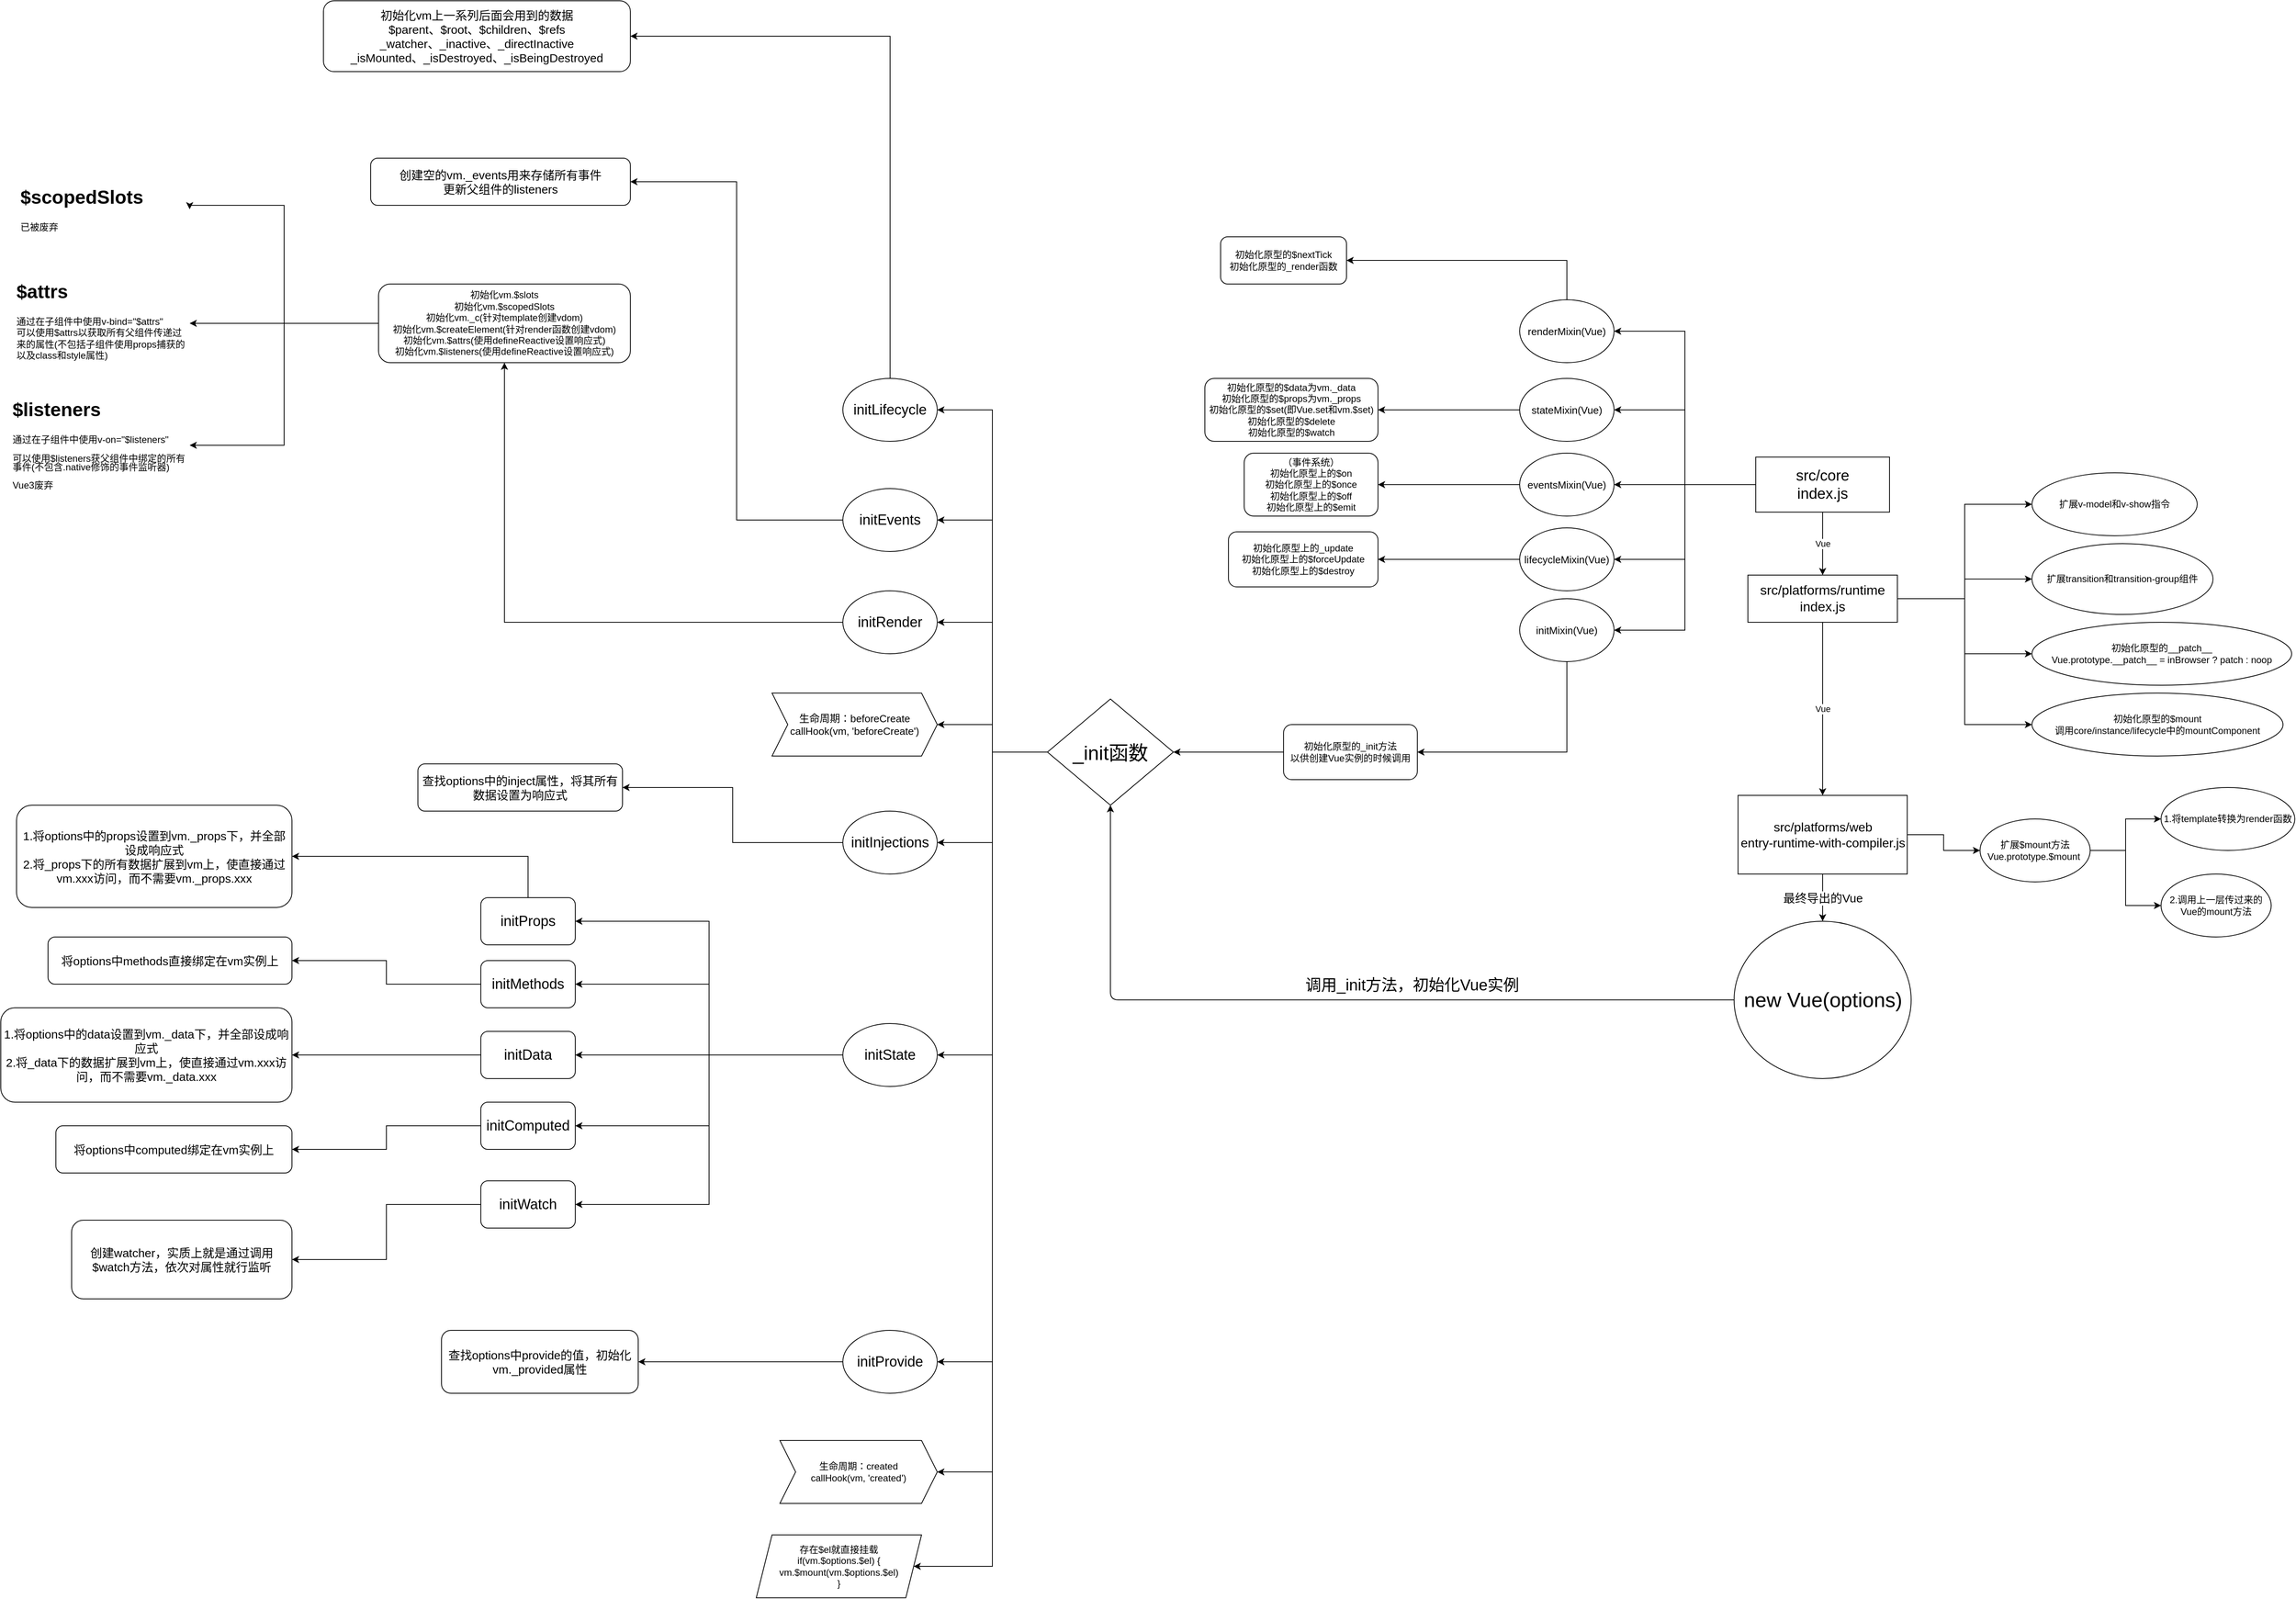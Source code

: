 <mxfile version="14.9.4" type="device"><diagram id="5On-aa5ZjiNjtUf3kuR3" name="Page-1"><mxGraphModel dx="5310" dy="2425" grid="1" gridSize="10" guides="1" tooltips="1" connect="1" arrows="1" fold="1" page="0" pageScale="1" pageWidth="827" pageHeight="1169" math="0" shadow="0"><root><mxCell id="0"/><mxCell id="1" parent="0"/><mxCell id="AmMKCMMYoLfGDfQnoMWv-1" value="&lt;font style=&quot;font-size: 26px&quot;&gt;new Vue(options)&lt;/font&gt;" style="ellipse;whiteSpace=wrap;html=1;" vertex="1" parent="1"><mxGeometry x="152.5" y="670" width="225" height="200" as="geometry"/></mxCell><mxCell id="AmMKCMMYoLfGDfQnoMWv-10" style="edgeStyle=orthogonalEdgeStyle;rounded=0;orthogonalLoop=1;jettySize=auto;html=1;exitX=1;exitY=0.5;exitDx=0;exitDy=0;entryX=0;entryY=0.5;entryDx=0;entryDy=0;" edge="1" parent="1" source="AmMKCMMYoLfGDfQnoMWv-3" target="AmMKCMMYoLfGDfQnoMWv-15"><mxGeometry relative="1" as="geometry"><mxPoint x="475" y="580" as="targetPoint"/></mxGeometry></mxCell><mxCell id="AmMKCMMYoLfGDfQnoMWv-3" value="src/platforms/web&lt;br style=&quot;font-size: 16px;&quot;&gt;entry-runtime-with-compiler.js" style="rounded=0;whiteSpace=wrap;html=1;fontSize=16;" vertex="1" parent="1"><mxGeometry x="157.5" y="510" width="215" height="100" as="geometry"/></mxCell><mxCell id="AmMKCMMYoLfGDfQnoMWv-29" style="edgeStyle=orthogonalEdgeStyle;rounded=0;orthogonalLoop=1;jettySize=auto;html=1;exitX=1;exitY=0.5;exitDx=0;exitDy=0;entryX=0;entryY=0.5;entryDx=0;entryDy=0;" edge="1" parent="1" source="AmMKCMMYoLfGDfQnoMWv-4" target="AmMKCMMYoLfGDfQnoMWv-20"><mxGeometry relative="1" as="geometry"/></mxCell><mxCell id="AmMKCMMYoLfGDfQnoMWv-30" style="edgeStyle=orthogonalEdgeStyle;rounded=0;orthogonalLoop=1;jettySize=auto;html=1;exitX=1;exitY=0.5;exitDx=0;exitDy=0;entryX=0;entryY=0.5;entryDx=0;entryDy=0;" edge="1" parent="1" source="AmMKCMMYoLfGDfQnoMWv-4" target="AmMKCMMYoLfGDfQnoMWv-21"><mxGeometry relative="1" as="geometry"/></mxCell><mxCell id="AmMKCMMYoLfGDfQnoMWv-34" style="edgeStyle=orthogonalEdgeStyle;rounded=0;orthogonalLoop=1;jettySize=auto;html=1;exitX=1;exitY=0.5;exitDx=0;exitDy=0;entryX=0;entryY=0.5;entryDx=0;entryDy=0;" edge="1" parent="1" source="AmMKCMMYoLfGDfQnoMWv-4" target="AmMKCMMYoLfGDfQnoMWv-33"><mxGeometry relative="1" as="geometry"/></mxCell><mxCell id="AmMKCMMYoLfGDfQnoMWv-35" style="edgeStyle=orthogonalEdgeStyle;rounded=0;orthogonalLoop=1;jettySize=auto;html=1;exitX=1;exitY=0.5;exitDx=0;exitDy=0;entryX=0;entryY=0.5;entryDx=0;entryDy=0;" edge="1" parent="1" source="AmMKCMMYoLfGDfQnoMWv-4" target="AmMKCMMYoLfGDfQnoMWv-31"><mxGeometry relative="1" as="geometry"/></mxCell><mxCell id="AmMKCMMYoLfGDfQnoMWv-4" value="src/platforms/runtime&lt;br style=&quot;font-size: 17px;&quot;&gt;index.js" style="rounded=0;whiteSpace=wrap;html=1;fontSize=17;" vertex="1" parent="1"><mxGeometry x="170" y="230" width="190" height="60" as="geometry"/></mxCell><mxCell id="AmMKCMMYoLfGDfQnoMWv-41" style="edgeStyle=orthogonalEdgeStyle;rounded=0;orthogonalLoop=1;jettySize=auto;html=1;exitX=0;exitY=0.5;exitDx=0;exitDy=0;entryX=1;entryY=0.5;entryDx=0;entryDy=0;" edge="1" parent="1" source="AmMKCMMYoLfGDfQnoMWv-5" target="AmMKCMMYoLfGDfQnoMWv-36"><mxGeometry relative="1" as="geometry"/></mxCell><mxCell id="AmMKCMMYoLfGDfQnoMWv-42" style="edgeStyle=orthogonalEdgeStyle;rounded=0;orthogonalLoop=1;jettySize=auto;html=1;exitX=0;exitY=0.5;exitDx=0;exitDy=0;entryX=1;entryY=0.5;entryDx=0;entryDy=0;" edge="1" parent="1" source="AmMKCMMYoLfGDfQnoMWv-5" target="AmMKCMMYoLfGDfQnoMWv-37"><mxGeometry relative="1" as="geometry"/></mxCell><mxCell id="AmMKCMMYoLfGDfQnoMWv-43" style="edgeStyle=orthogonalEdgeStyle;rounded=0;orthogonalLoop=1;jettySize=auto;html=1;exitX=0;exitY=0.5;exitDx=0;exitDy=0;entryX=1;entryY=0.5;entryDx=0;entryDy=0;" edge="1" parent="1" source="AmMKCMMYoLfGDfQnoMWv-5" target="AmMKCMMYoLfGDfQnoMWv-38"><mxGeometry relative="1" as="geometry"/></mxCell><mxCell id="AmMKCMMYoLfGDfQnoMWv-44" style="edgeStyle=orthogonalEdgeStyle;rounded=0;orthogonalLoop=1;jettySize=auto;html=1;exitX=0;exitY=0.5;exitDx=0;exitDy=0;entryX=1;entryY=0.5;entryDx=0;entryDy=0;" edge="1" parent="1" source="AmMKCMMYoLfGDfQnoMWv-5" target="AmMKCMMYoLfGDfQnoMWv-39"><mxGeometry relative="1" as="geometry"/></mxCell><mxCell id="AmMKCMMYoLfGDfQnoMWv-45" style="edgeStyle=orthogonalEdgeStyle;rounded=0;orthogonalLoop=1;jettySize=auto;html=1;exitX=0;exitY=0.5;exitDx=0;exitDy=0;entryX=1;entryY=0.5;entryDx=0;entryDy=0;" edge="1" parent="1" source="AmMKCMMYoLfGDfQnoMWv-5" target="AmMKCMMYoLfGDfQnoMWv-40"><mxGeometry relative="1" as="geometry"/></mxCell><mxCell id="AmMKCMMYoLfGDfQnoMWv-5" value="src/core&lt;br style=&quot;font-size: 19px;&quot;&gt;index.js" style="rounded=0;whiteSpace=wrap;html=1;fontSize=19;" vertex="1" parent="1"><mxGeometry x="180" y="80" width="170" height="70" as="geometry"/></mxCell><mxCell id="AmMKCMMYoLfGDfQnoMWv-17" style="edgeStyle=orthogonalEdgeStyle;rounded=0;orthogonalLoop=1;jettySize=auto;html=1;exitX=1;exitY=0.5;exitDx=0;exitDy=0;" edge="1" parent="1" source="AmMKCMMYoLfGDfQnoMWv-15" target="AmMKCMMYoLfGDfQnoMWv-16"><mxGeometry relative="1" as="geometry"/></mxCell><mxCell id="AmMKCMMYoLfGDfQnoMWv-19" style="edgeStyle=orthogonalEdgeStyle;rounded=0;orthogonalLoop=1;jettySize=auto;html=1;exitX=1;exitY=0.5;exitDx=0;exitDy=0;entryX=0;entryY=0.5;entryDx=0;entryDy=0;" edge="1" parent="1" source="AmMKCMMYoLfGDfQnoMWv-15" target="AmMKCMMYoLfGDfQnoMWv-18"><mxGeometry relative="1" as="geometry"/></mxCell><mxCell id="AmMKCMMYoLfGDfQnoMWv-15" value="&lt;span&gt;扩展$mount方法&lt;br&gt;Vue.prototype.$mount&amp;nbsp;&lt;br&gt;&lt;/span&gt;" style="ellipse;whiteSpace=wrap;html=1;" vertex="1" parent="1"><mxGeometry x="465" y="540" width="140" height="80" as="geometry"/></mxCell><mxCell id="AmMKCMMYoLfGDfQnoMWv-16" value="1.将template转换为render函数" style="ellipse;whiteSpace=wrap;html=1;" vertex="1" parent="1"><mxGeometry x="695" y="500" width="170" height="80" as="geometry"/></mxCell><mxCell id="AmMKCMMYoLfGDfQnoMWv-18" value="2.调用上一层传过来的Vue的mount方法" style="ellipse;whiteSpace=wrap;html=1;" vertex="1" parent="1"><mxGeometry x="695" y="610" width="140" height="80" as="geometry"/></mxCell><mxCell id="AmMKCMMYoLfGDfQnoMWv-20" value="初始化原型的__patch__&lt;br&gt;Vue.prototype.__patch__ = inBrowser ? patch : noop" style="ellipse;whiteSpace=wrap;html=1;" vertex="1" parent="1"><mxGeometry x="531" y="290" width="330" height="80" as="geometry"/></mxCell><mxCell id="AmMKCMMYoLfGDfQnoMWv-21" value="初始化原型的$mount&lt;br&gt;调用core/instance/lifecycle中的mountComponent" style="ellipse;whiteSpace=wrap;html=1;" vertex="1" parent="1"><mxGeometry x="531" y="380" width="319" height="80" as="geometry"/></mxCell><mxCell id="AmMKCMMYoLfGDfQnoMWv-22" value="" style="endArrow=classic;html=1;exitX=0.5;exitY=1;exitDx=0;exitDy=0;" edge="1" parent="1" source="AmMKCMMYoLfGDfQnoMWv-5" target="AmMKCMMYoLfGDfQnoMWv-4"><mxGeometry relative="1" as="geometry"><mxPoint x="380" y="170" as="sourcePoint"/><mxPoint x="530" y="480" as="targetPoint"/></mxGeometry></mxCell><mxCell id="AmMKCMMYoLfGDfQnoMWv-23" value="Vue" style="edgeLabel;resizable=0;html=1;align=center;verticalAlign=middle;" connectable="0" vertex="1" parent="AmMKCMMYoLfGDfQnoMWv-22"><mxGeometry relative="1" as="geometry"/></mxCell><mxCell id="AmMKCMMYoLfGDfQnoMWv-25" value="" style="endArrow=classic;html=1;exitX=0.5;exitY=1;exitDx=0;exitDy=0;entryX=0.5;entryY=0;entryDx=0;entryDy=0;" edge="1" parent="1" source="AmMKCMMYoLfGDfQnoMWv-4" target="AmMKCMMYoLfGDfQnoMWv-3"><mxGeometry relative="1" as="geometry"><mxPoint x="430" y="480" as="sourcePoint"/><mxPoint x="530" y="480" as="targetPoint"/></mxGeometry></mxCell><mxCell id="AmMKCMMYoLfGDfQnoMWv-26" value="Vue" style="edgeLabel;resizable=0;html=1;align=center;verticalAlign=middle;" connectable="0" vertex="1" parent="AmMKCMMYoLfGDfQnoMWv-25"><mxGeometry relative="1" as="geometry"/></mxCell><mxCell id="AmMKCMMYoLfGDfQnoMWv-27" value="" style="endArrow=classic;html=1;exitX=0.5;exitY=1;exitDx=0;exitDy=0;entryX=0.5;entryY=0;entryDx=0;entryDy=0;" edge="1" parent="1" source="AmMKCMMYoLfGDfQnoMWv-3" target="AmMKCMMYoLfGDfQnoMWv-1"><mxGeometry relative="1" as="geometry"><mxPoint x="430" y="480" as="sourcePoint"/><mxPoint x="530" y="480" as="targetPoint"/></mxGeometry></mxCell><mxCell id="AmMKCMMYoLfGDfQnoMWv-28" value="最终导出的Vue" style="edgeLabel;resizable=0;html=1;align=center;verticalAlign=middle;fontSize=15;" connectable="0" vertex="1" parent="AmMKCMMYoLfGDfQnoMWv-27"><mxGeometry relative="1" as="geometry"/></mxCell><mxCell id="AmMKCMMYoLfGDfQnoMWv-31" value="扩展transition和transition-group组件" style="ellipse;whiteSpace=wrap;html=1;" vertex="1" parent="1"><mxGeometry x="531" y="190" width="230" height="90" as="geometry"/></mxCell><mxCell id="AmMKCMMYoLfGDfQnoMWv-33" value="扩展v-model和v-show指令" style="ellipse;whiteSpace=wrap;html=1;" vertex="1" parent="1"><mxGeometry x="531" y="100" width="210" height="80" as="geometry"/></mxCell><mxCell id="AmMKCMMYoLfGDfQnoMWv-89" style="edgeStyle=orthogonalEdgeStyle;rounded=0;orthogonalLoop=1;jettySize=auto;html=1;exitX=0.5;exitY=0;exitDx=0;exitDy=0;entryX=1;entryY=0.5;entryDx=0;entryDy=0;" edge="1" parent="1" source="AmMKCMMYoLfGDfQnoMWv-36" target="AmMKCMMYoLfGDfQnoMWv-88"><mxGeometry relative="1" as="geometry"/></mxCell><mxCell id="AmMKCMMYoLfGDfQnoMWv-36" value="renderMixin(Vue)" style="ellipse;whiteSpace=wrap;html=1;fontSize=13;" vertex="1" parent="1"><mxGeometry x="-120" y="-120" width="120" height="80" as="geometry"/></mxCell><mxCell id="AmMKCMMYoLfGDfQnoMWv-91" style="edgeStyle=orthogonalEdgeStyle;rounded=0;orthogonalLoop=1;jettySize=auto;html=1;exitX=0;exitY=0.5;exitDx=0;exitDy=0;entryX=1;entryY=0.5;entryDx=0;entryDy=0;" edge="1" parent="1" source="AmMKCMMYoLfGDfQnoMWv-37" target="AmMKCMMYoLfGDfQnoMWv-90"><mxGeometry relative="1" as="geometry"/></mxCell><mxCell id="AmMKCMMYoLfGDfQnoMWv-37" value="stateMixin(Vue)" style="ellipse;whiteSpace=wrap;html=1;fontSize=13;" vertex="1" parent="1"><mxGeometry x="-120" y="-20" width="120" height="80" as="geometry"/></mxCell><mxCell id="AmMKCMMYoLfGDfQnoMWv-93" style="edgeStyle=orthogonalEdgeStyle;rounded=0;orthogonalLoop=1;jettySize=auto;html=1;exitX=0;exitY=0.5;exitDx=0;exitDy=0;entryX=1;entryY=0.5;entryDx=0;entryDy=0;" edge="1" parent="1" source="AmMKCMMYoLfGDfQnoMWv-38" target="AmMKCMMYoLfGDfQnoMWv-92"><mxGeometry relative="1" as="geometry"/></mxCell><mxCell id="AmMKCMMYoLfGDfQnoMWv-38" value="eventsMixin(Vue)" style="ellipse;whiteSpace=wrap;html=1;fontSize=13;" vertex="1" parent="1"><mxGeometry x="-120" y="75" width="120" height="80" as="geometry"/></mxCell><mxCell id="AmMKCMMYoLfGDfQnoMWv-95" style="edgeStyle=orthogonalEdgeStyle;rounded=0;orthogonalLoop=1;jettySize=auto;html=1;exitX=0;exitY=0.5;exitDx=0;exitDy=0;fontSize=15;" edge="1" parent="1" source="AmMKCMMYoLfGDfQnoMWv-39" target="AmMKCMMYoLfGDfQnoMWv-94"><mxGeometry relative="1" as="geometry"/></mxCell><mxCell id="AmMKCMMYoLfGDfQnoMWv-39" value="lifecycleMixin(Vue)" style="ellipse;whiteSpace=wrap;html=1;fontSize=13;" vertex="1" parent="1"><mxGeometry x="-120" y="170" width="120" height="80" as="geometry"/></mxCell><mxCell id="AmMKCMMYoLfGDfQnoMWv-52" style="edgeStyle=orthogonalEdgeStyle;rounded=0;orthogonalLoop=1;jettySize=auto;html=1;exitX=0.5;exitY=1;exitDx=0;exitDy=0;entryX=1;entryY=0.5;entryDx=0;entryDy=0;" edge="1" parent="1" source="AmMKCMMYoLfGDfQnoMWv-40" target="AmMKCMMYoLfGDfQnoMWv-49"><mxGeometry relative="1" as="geometry"/></mxCell><mxCell id="AmMKCMMYoLfGDfQnoMWv-40" value="initMixin(Vue)" style="ellipse;whiteSpace=wrap;html=1;fontSize=13;" vertex="1" parent="1"><mxGeometry x="-120" y="260" width="120" height="80" as="geometry"/></mxCell><mxCell id="AmMKCMMYoLfGDfQnoMWv-76" style="edgeStyle=orthogonalEdgeStyle;rounded=0;orthogonalLoop=1;jettySize=auto;html=1;exitX=0;exitY=0.5;exitDx=0;exitDy=0;" edge="1" parent="1" source="AmMKCMMYoLfGDfQnoMWv-49" target="AmMKCMMYoLfGDfQnoMWv-75"><mxGeometry relative="1" as="geometry"><mxPoint x="-540" y="455" as="sourcePoint"/></mxGeometry></mxCell><mxCell id="AmMKCMMYoLfGDfQnoMWv-49" value="初始化原型的_init方法&lt;br&gt;以供创建Vue实例的时候调用" style="rounded=1;whiteSpace=wrap;html=1;" vertex="1" parent="1"><mxGeometry x="-420" y="420" width="170" height="70" as="geometry"/></mxCell><mxCell id="AmMKCMMYoLfGDfQnoMWv-50" value="" style="endArrow=classic;html=1;exitX=0;exitY=0.5;exitDx=0;exitDy=0;entryX=0.5;entryY=1;entryDx=0;entryDy=0;" edge="1" parent="1" source="AmMKCMMYoLfGDfQnoMWv-1" target="AmMKCMMYoLfGDfQnoMWv-75"><mxGeometry relative="1" as="geometry"><mxPoint x="60" y="480" as="sourcePoint"/><mxPoint x="160" y="480" as="targetPoint"/><Array as="points"><mxPoint x="-640" y="770"/></Array></mxGeometry></mxCell><mxCell id="AmMKCMMYoLfGDfQnoMWv-51" value="调用_init方法，初始化Vue实例" style="edgeLabel;resizable=0;html=1;align=center;verticalAlign=middle;fontSize=20;" connectable="0" vertex="1" parent="AmMKCMMYoLfGDfQnoMWv-50"><mxGeometry relative="1" as="geometry"><mxPoint x="110" y="-20" as="offset"/></mxGeometry></mxCell><mxCell id="AmMKCMMYoLfGDfQnoMWv-61" style="edgeStyle=orthogonalEdgeStyle;rounded=0;orthogonalLoop=1;jettySize=auto;html=1;exitX=0;exitY=0.5;exitDx=0;exitDy=0;entryX=1;entryY=0.5;entryDx=0;entryDy=0;" edge="1" parent="1" source="AmMKCMMYoLfGDfQnoMWv-53" target="AmMKCMMYoLfGDfQnoMWv-60"><mxGeometry relative="1" as="geometry"><Array as="points"><mxPoint x="-1690" y="-90"/><mxPoint x="-1690" y="-240"/><mxPoint x="-1810" y="-240"/></Array></mxGeometry></mxCell><mxCell id="AmMKCMMYoLfGDfQnoMWv-62" style="edgeStyle=orthogonalEdgeStyle;rounded=0;orthogonalLoop=1;jettySize=auto;html=1;exitX=0;exitY=0.5;exitDx=0;exitDy=0;entryX=1;entryY=0.5;entryDx=0;entryDy=0;" edge="1" parent="1" source="AmMKCMMYoLfGDfQnoMWv-53" target="AmMKCMMYoLfGDfQnoMWv-58"><mxGeometry relative="1" as="geometry"/></mxCell><mxCell id="AmMKCMMYoLfGDfQnoMWv-63" style="edgeStyle=orthogonalEdgeStyle;rounded=0;orthogonalLoop=1;jettySize=auto;html=1;exitX=0;exitY=0.5;exitDx=0;exitDy=0;entryX=1;entryY=0.5;entryDx=0;entryDy=0;" edge="1" parent="1" source="AmMKCMMYoLfGDfQnoMWv-53" target="AmMKCMMYoLfGDfQnoMWv-59"><mxGeometry relative="1" as="geometry"/></mxCell><mxCell id="AmMKCMMYoLfGDfQnoMWv-53" value="初始化vm.$slots&lt;br&gt;初始化vm.$scopedSlots&lt;br&gt;初始化vm._c(针对template创建vdom)&lt;br&gt;初始化vm.$createElement(针对render函数创建vdom)&lt;br&gt;初始化vm.$attrs(使用defineReactive设置响应式)&lt;br&gt;初始化vm.$listeners(使用defineReactive设置响应式)" style="rounded=1;whiteSpace=wrap;html=1;" vertex="1" parent="1"><mxGeometry x="-1570" y="-140" width="320" height="100" as="geometry"/></mxCell><mxCell id="AmMKCMMYoLfGDfQnoMWv-58" value="&lt;h1&gt;$attrs&lt;/h1&gt;&lt;div&gt;通过在子组件中使用v-bind=&quot;$attrs&quot;&lt;/div&gt;&lt;div&gt;可以使用$attrs以获取所有父组件传递过来的属性(不包括子组件使用props捕获的以及class和style属性)&lt;/div&gt;" style="text;html=1;strokeColor=none;fillColor=none;spacing=5;spacingTop=-20;whiteSpace=wrap;overflow=hidden;rounded=0;" vertex="1" parent="1"><mxGeometry x="-2035" y="-150" width="225" height="120" as="geometry"/></mxCell><mxCell id="AmMKCMMYoLfGDfQnoMWv-59" value="&lt;h1&gt;$listeners&lt;/h1&gt;&lt;p&gt;通过在子组件中使用v-on=&quot;$listeners&quot;&lt;/p&gt;&lt;p style=&quot;line-height: 90%&quot;&gt;可以使用$listeners获父组件中绑定的所有事件(不包含.native修饰的事件监听器)&lt;/p&gt;&lt;p style=&quot;line-height: 90%&quot;&gt;Vue3废弃&lt;/p&gt;" style="text;html=1;strokeColor=none;fillColor=none;spacing=5;spacingTop=-20;whiteSpace=wrap;overflow=hidden;rounded=0;" vertex="1" parent="1"><mxGeometry x="-2040" width="230" height="130" as="geometry"/></mxCell><mxCell id="AmMKCMMYoLfGDfQnoMWv-60" value="&lt;h1&gt;$scopedSlots&lt;/h1&gt;&lt;p&gt;已被废弃&lt;/p&gt;" style="text;html=1;strokeColor=none;fillColor=none;spacing=5;spacingTop=-20;whiteSpace=wrap;overflow=hidden;rounded=0;" vertex="1" parent="1"><mxGeometry x="-2030" y="-270" width="220" height="70" as="geometry"/></mxCell><mxCell id="AmMKCMMYoLfGDfQnoMWv-99" style="edgeStyle=orthogonalEdgeStyle;rounded=0;orthogonalLoop=1;jettySize=auto;html=1;exitX=0.5;exitY=0;exitDx=0;exitDy=0;entryX=1;entryY=0.5;entryDx=0;entryDy=0;fontSize=15;" edge="1" parent="1" source="AmMKCMMYoLfGDfQnoMWv-65" target="AmMKCMMYoLfGDfQnoMWv-96"><mxGeometry relative="1" as="geometry"/></mxCell><mxCell id="AmMKCMMYoLfGDfQnoMWv-65" value="initLifecycle" style="ellipse;whiteSpace=wrap;html=1;fontSize=18;" vertex="1" parent="1"><mxGeometry x="-980" y="-20" width="120" height="80" as="geometry"/></mxCell><mxCell id="AmMKCMMYoLfGDfQnoMWv-98" style="edgeStyle=orthogonalEdgeStyle;rounded=0;orthogonalLoop=1;jettySize=auto;html=1;exitX=0;exitY=0.5;exitDx=0;exitDy=0;entryX=1;entryY=0.5;entryDx=0;entryDy=0;fontSize=15;" edge="1" parent="1" source="AmMKCMMYoLfGDfQnoMWv-66" target="AmMKCMMYoLfGDfQnoMWv-97"><mxGeometry relative="1" as="geometry"/></mxCell><mxCell id="AmMKCMMYoLfGDfQnoMWv-66" value="initEvents" style="ellipse;whiteSpace=wrap;html=1;fontSize=18;" vertex="1" parent="1"><mxGeometry x="-980" y="120" width="120" height="80" as="geometry"/></mxCell><mxCell id="AmMKCMMYoLfGDfQnoMWv-87" style="edgeStyle=orthogonalEdgeStyle;rounded=0;orthogonalLoop=1;jettySize=auto;html=1;exitX=0;exitY=0.5;exitDx=0;exitDy=0;" edge="1" parent="1" source="AmMKCMMYoLfGDfQnoMWv-67" target="AmMKCMMYoLfGDfQnoMWv-53"><mxGeometry relative="1" as="geometry"/></mxCell><mxCell id="AmMKCMMYoLfGDfQnoMWv-67" value="initRender" style="ellipse;whiteSpace=wrap;html=1;fontSize=18;" vertex="1" parent="1"><mxGeometry x="-980" y="250" width="120" height="80" as="geometry"/></mxCell><mxCell id="AmMKCMMYoLfGDfQnoMWv-101" style="edgeStyle=orthogonalEdgeStyle;rounded=0;orthogonalLoop=1;jettySize=auto;html=1;exitX=0;exitY=0.5;exitDx=0;exitDy=0;fontSize=15;" edge="1" parent="1" source="AmMKCMMYoLfGDfQnoMWv-68" target="AmMKCMMYoLfGDfQnoMWv-100"><mxGeometry relative="1" as="geometry"><Array as="points"><mxPoint x="-1120" y="570"/><mxPoint x="-1120" y="500"/></Array></mxGeometry></mxCell><mxCell id="AmMKCMMYoLfGDfQnoMWv-68" value="initInjections" style="ellipse;whiteSpace=wrap;html=1;fontSize=18;" vertex="1" parent="1"><mxGeometry x="-980" y="530" width="120" height="80" as="geometry"/></mxCell><mxCell id="AmMKCMMYoLfGDfQnoMWv-103" style="edgeStyle=orthogonalEdgeStyle;rounded=0;orthogonalLoop=1;jettySize=auto;html=1;exitX=0;exitY=0.5;exitDx=0;exitDy=0;fontSize=15;entryX=1;entryY=0.5;entryDx=0;entryDy=0;" edge="1" parent="1" source="AmMKCMMYoLfGDfQnoMWv-69" target="AmMKCMMYoLfGDfQnoMWv-102"><mxGeometry relative="1" as="geometry"><Array as="points"><mxPoint x="-1110" y="1230"/><mxPoint x="-1110" y="1230"/></Array></mxGeometry></mxCell><mxCell id="AmMKCMMYoLfGDfQnoMWv-69" value="initProvide" style="ellipse;whiteSpace=wrap;html=1;fontSize=18;" vertex="1" parent="1"><mxGeometry x="-980" y="1190" width="120" height="80" as="geometry"/></mxCell><mxCell id="AmMKCMMYoLfGDfQnoMWv-112" style="edgeStyle=orthogonalEdgeStyle;rounded=0;orthogonalLoop=1;jettySize=auto;html=1;exitX=0;exitY=0.5;exitDx=0;exitDy=0;entryX=1;entryY=0.5;entryDx=0;entryDy=0;fontSize=15;" edge="1" parent="1" source="AmMKCMMYoLfGDfQnoMWv-70" target="AmMKCMMYoLfGDfQnoMWv-105"><mxGeometry relative="1" as="geometry"/></mxCell><mxCell id="AmMKCMMYoLfGDfQnoMWv-113" style="edgeStyle=orthogonalEdgeStyle;rounded=0;orthogonalLoop=1;jettySize=auto;html=1;exitX=0;exitY=0.5;exitDx=0;exitDy=0;entryX=1;entryY=0.5;entryDx=0;entryDy=0;fontSize=15;" edge="1" parent="1" source="AmMKCMMYoLfGDfQnoMWv-70" target="AmMKCMMYoLfGDfQnoMWv-109"><mxGeometry relative="1" as="geometry"/></mxCell><mxCell id="AmMKCMMYoLfGDfQnoMWv-114" style="edgeStyle=orthogonalEdgeStyle;rounded=0;orthogonalLoop=1;jettySize=auto;html=1;exitX=0;exitY=0.5;exitDx=0;exitDy=0;entryX=1;entryY=0.5;entryDx=0;entryDy=0;fontSize=15;" edge="1" parent="1" source="AmMKCMMYoLfGDfQnoMWv-70" target="AmMKCMMYoLfGDfQnoMWv-108"><mxGeometry relative="1" as="geometry"/></mxCell><mxCell id="AmMKCMMYoLfGDfQnoMWv-115" style="edgeStyle=orthogonalEdgeStyle;rounded=0;orthogonalLoop=1;jettySize=auto;html=1;exitX=0;exitY=0.5;exitDx=0;exitDy=0;entryX=1;entryY=0.5;entryDx=0;entryDy=0;fontSize=15;" edge="1" parent="1" source="AmMKCMMYoLfGDfQnoMWv-70" target="AmMKCMMYoLfGDfQnoMWv-107"><mxGeometry relative="1" as="geometry"/></mxCell><mxCell id="AmMKCMMYoLfGDfQnoMWv-116" style="edgeStyle=orthogonalEdgeStyle;rounded=0;orthogonalLoop=1;jettySize=auto;html=1;exitX=0;exitY=0.5;exitDx=0;exitDy=0;entryX=1;entryY=0.5;entryDx=0;entryDy=0;fontSize=15;" edge="1" parent="1" source="AmMKCMMYoLfGDfQnoMWv-70" target="AmMKCMMYoLfGDfQnoMWv-106"><mxGeometry relative="1" as="geometry"/></mxCell><mxCell id="AmMKCMMYoLfGDfQnoMWv-70" value="initState" style="ellipse;whiteSpace=wrap;html=1;fontSize=18;" vertex="1" parent="1"><mxGeometry x="-980" y="800" width="120" height="80" as="geometry"/></mxCell><mxCell id="AmMKCMMYoLfGDfQnoMWv-73" value="生命周期：beforeCreate&lt;br style=&quot;font-size: 13px;&quot;&gt;callHook(vm, 'beforeCreate')" style="shape=step;perimeter=stepPerimeter;whiteSpace=wrap;html=1;fixedSize=1;fontSize=13;" vertex="1" parent="1"><mxGeometry x="-1070" y="380" width="210" height="80" as="geometry"/></mxCell><mxCell id="AmMKCMMYoLfGDfQnoMWv-74" value="生命周期：created&lt;br&gt;callHook(vm, 'created')" style="shape=step;perimeter=stepPerimeter;whiteSpace=wrap;html=1;fixedSize=1;" vertex="1" parent="1"><mxGeometry x="-1060" y="1330" width="200" height="80" as="geometry"/></mxCell><mxCell id="AmMKCMMYoLfGDfQnoMWv-77" style="edgeStyle=orthogonalEdgeStyle;rounded=0;orthogonalLoop=1;jettySize=auto;html=1;exitX=0;exitY=0.5;exitDx=0;exitDy=0;entryX=1;entryY=0.5;entryDx=0;entryDy=0;" edge="1" parent="1" source="AmMKCMMYoLfGDfQnoMWv-75" target="AmMKCMMYoLfGDfQnoMWv-65"><mxGeometry relative="1" as="geometry"/></mxCell><mxCell id="AmMKCMMYoLfGDfQnoMWv-78" style="edgeStyle=orthogonalEdgeStyle;rounded=0;orthogonalLoop=1;jettySize=auto;html=1;exitX=0;exitY=0.5;exitDx=0;exitDy=0;entryX=1;entryY=0.5;entryDx=0;entryDy=0;" edge="1" parent="1" source="AmMKCMMYoLfGDfQnoMWv-75" target="AmMKCMMYoLfGDfQnoMWv-66"><mxGeometry relative="1" as="geometry"/></mxCell><mxCell id="AmMKCMMYoLfGDfQnoMWv-79" style="edgeStyle=orthogonalEdgeStyle;rounded=0;orthogonalLoop=1;jettySize=auto;html=1;exitX=0;exitY=0.5;exitDx=0;exitDy=0;entryX=1;entryY=0.5;entryDx=0;entryDy=0;" edge="1" parent="1" source="AmMKCMMYoLfGDfQnoMWv-75" target="AmMKCMMYoLfGDfQnoMWv-67"><mxGeometry relative="1" as="geometry"/></mxCell><mxCell id="AmMKCMMYoLfGDfQnoMWv-80" style="edgeStyle=orthogonalEdgeStyle;rounded=0;orthogonalLoop=1;jettySize=auto;html=1;exitX=0;exitY=0.5;exitDx=0;exitDy=0;entryX=1;entryY=0.5;entryDx=0;entryDy=0;" edge="1" parent="1" source="AmMKCMMYoLfGDfQnoMWv-75" target="AmMKCMMYoLfGDfQnoMWv-73"><mxGeometry relative="1" as="geometry"/></mxCell><mxCell id="AmMKCMMYoLfGDfQnoMWv-81" style="edgeStyle=orthogonalEdgeStyle;rounded=0;orthogonalLoop=1;jettySize=auto;html=1;exitX=0;exitY=0.5;exitDx=0;exitDy=0;entryX=1;entryY=0.5;entryDx=0;entryDy=0;" edge="1" parent="1" source="AmMKCMMYoLfGDfQnoMWv-75" target="AmMKCMMYoLfGDfQnoMWv-68"><mxGeometry relative="1" as="geometry"/></mxCell><mxCell id="AmMKCMMYoLfGDfQnoMWv-82" style="edgeStyle=orthogonalEdgeStyle;rounded=0;orthogonalLoop=1;jettySize=auto;html=1;exitX=0;exitY=0.5;exitDx=0;exitDy=0;entryX=1;entryY=0.5;entryDx=0;entryDy=0;" edge="1" parent="1" source="AmMKCMMYoLfGDfQnoMWv-75" target="AmMKCMMYoLfGDfQnoMWv-70"><mxGeometry relative="1" as="geometry"/></mxCell><mxCell id="AmMKCMMYoLfGDfQnoMWv-83" style="edgeStyle=orthogonalEdgeStyle;rounded=0;orthogonalLoop=1;jettySize=auto;html=1;exitX=0;exitY=0.5;exitDx=0;exitDy=0;entryX=1;entryY=0.5;entryDx=0;entryDy=0;" edge="1" parent="1" source="AmMKCMMYoLfGDfQnoMWv-75" target="AmMKCMMYoLfGDfQnoMWv-69"><mxGeometry relative="1" as="geometry"/></mxCell><mxCell id="AmMKCMMYoLfGDfQnoMWv-84" style="edgeStyle=orthogonalEdgeStyle;rounded=0;orthogonalLoop=1;jettySize=auto;html=1;exitX=0;exitY=0.5;exitDx=0;exitDy=0;entryX=1;entryY=0.5;entryDx=0;entryDy=0;" edge="1" parent="1" source="AmMKCMMYoLfGDfQnoMWv-75" target="AmMKCMMYoLfGDfQnoMWv-74"><mxGeometry relative="1" as="geometry"/></mxCell><mxCell id="AmMKCMMYoLfGDfQnoMWv-86" style="edgeStyle=orthogonalEdgeStyle;rounded=0;orthogonalLoop=1;jettySize=auto;html=1;exitX=0;exitY=0.5;exitDx=0;exitDy=0;entryX=1;entryY=0.5;entryDx=0;entryDy=0;" edge="1" parent="1" source="AmMKCMMYoLfGDfQnoMWv-75" target="AmMKCMMYoLfGDfQnoMWv-85"><mxGeometry relative="1" as="geometry"><Array as="points"><mxPoint x="-790" y="455"/><mxPoint x="-790" y="1490"/></Array></mxGeometry></mxCell><mxCell id="AmMKCMMYoLfGDfQnoMWv-75" value="&lt;font style=&quot;font-size: 25px&quot;&gt;_init函数&lt;/font&gt;" style="rhombus;whiteSpace=wrap;html=1;" vertex="1" parent="1"><mxGeometry x="-720" y="387.5" width="160" height="135" as="geometry"/></mxCell><mxCell id="AmMKCMMYoLfGDfQnoMWv-85" value="存在$el就直接挂载&lt;br&gt;if(vm.$options.$el) {&lt;br&gt;vm.$mount(vm.$options.$el)&lt;br&gt;}" style="shape=parallelogram;perimeter=parallelogramPerimeter;whiteSpace=wrap;html=1;fixedSize=1;" vertex="1" parent="1"><mxGeometry x="-1090" y="1450" width="210" height="80" as="geometry"/></mxCell><mxCell id="AmMKCMMYoLfGDfQnoMWv-88" value="初始化原型的$nextTick&lt;br&gt;初始化原型的_render函数" style="rounded=1;whiteSpace=wrap;html=1;" vertex="1" parent="1"><mxGeometry x="-500" y="-200" width="160" height="60" as="geometry"/></mxCell><mxCell id="AmMKCMMYoLfGDfQnoMWv-90" value="初始化原型的$data为vm._data&lt;br&gt;初始化原型的$props为vm._props&lt;br&gt;初始化原型的$set(即Vue.set和vm.$set)&lt;br&gt;初始化原型的$delete&lt;br&gt;初始化原型的$watch" style="rounded=1;whiteSpace=wrap;html=1;" vertex="1" parent="1"><mxGeometry x="-520" y="-20" width="220" height="80" as="geometry"/></mxCell><mxCell id="AmMKCMMYoLfGDfQnoMWv-92" value="（事件系统）&lt;br&gt;初始化原型上的$on&lt;br&gt;初始化原型上的$once&lt;br&gt;初始化原型上的$off&lt;br&gt;初始化原型上的$emit" style="rounded=1;whiteSpace=wrap;html=1;" vertex="1" parent="1"><mxGeometry x="-470" y="75" width="170" height="80" as="geometry"/></mxCell><mxCell id="AmMKCMMYoLfGDfQnoMWv-94" value="初始化原型上的_update&lt;br&gt;初始化原型上的$forceUpdate&lt;br&gt;初始化原型上的$destroy" style="rounded=1;whiteSpace=wrap;html=1;" vertex="1" parent="1"><mxGeometry x="-490" y="175" width="190" height="70" as="geometry"/></mxCell><mxCell id="AmMKCMMYoLfGDfQnoMWv-96" value="初始化vm上一系列后面会用到的数据&lt;br&gt;$parent、$root、$children、$refs&lt;br&gt;_watcher、_inactive、_directInactive&lt;br&gt;_isMounted、_isDestroyed、_isBeingDestroyed" style="rounded=1;whiteSpace=wrap;html=1;fontSize=15;" vertex="1" parent="1"><mxGeometry x="-1640" y="-500" width="390" height="90" as="geometry"/></mxCell><mxCell id="AmMKCMMYoLfGDfQnoMWv-97" value="创建空的vm._events用来存储所有事件&lt;br&gt;更新父组件的listeners" style="rounded=1;whiteSpace=wrap;html=1;fontSize=15;" vertex="1" parent="1"><mxGeometry x="-1580" y="-300" width="330" height="60" as="geometry"/></mxCell><mxCell id="AmMKCMMYoLfGDfQnoMWv-100" value="查找options中的inject属性，将其所有数据设置为响应式" style="rounded=1;whiteSpace=wrap;html=1;fontSize=15;" vertex="1" parent="1"><mxGeometry x="-1520" y="470" width="260" height="60" as="geometry"/></mxCell><mxCell id="AmMKCMMYoLfGDfQnoMWv-102" value="查找options中provide的值，初始化vm._provided属性" style="rounded=1;whiteSpace=wrap;html=1;fontSize=15;" vertex="1" parent="1"><mxGeometry x="-1490" y="1190" width="250" height="80" as="geometry"/></mxCell><mxCell id="AmMKCMMYoLfGDfQnoMWv-119" style="edgeStyle=orthogonalEdgeStyle;rounded=0;orthogonalLoop=1;jettySize=auto;html=1;exitX=0.5;exitY=0;exitDx=0;exitDy=0;entryX=1;entryY=0.5;entryDx=0;entryDy=0;fontSize=15;" edge="1" parent="1" source="AmMKCMMYoLfGDfQnoMWv-105" target="AmMKCMMYoLfGDfQnoMWv-117"><mxGeometry relative="1" as="geometry"/></mxCell><mxCell id="AmMKCMMYoLfGDfQnoMWv-105" value="initProps" style="rounded=1;whiteSpace=wrap;html=1;fontSize=18;" vertex="1" parent="1"><mxGeometry x="-1440" y="640" width="120" height="60" as="geometry"/></mxCell><mxCell id="AmMKCMMYoLfGDfQnoMWv-127" style="edgeStyle=orthogonalEdgeStyle;rounded=0;orthogonalLoop=1;jettySize=auto;html=1;exitX=0;exitY=0.5;exitDx=0;exitDy=0;fontSize=15;" edge="1" parent="1" source="AmMKCMMYoLfGDfQnoMWv-106" target="AmMKCMMYoLfGDfQnoMWv-126"><mxGeometry relative="1" as="geometry"/></mxCell><mxCell id="AmMKCMMYoLfGDfQnoMWv-106" value="initWatch" style="rounded=1;whiteSpace=wrap;html=1;fontSize=18;" vertex="1" parent="1"><mxGeometry x="-1440" y="1000" width="120" height="60" as="geometry"/></mxCell><mxCell id="AmMKCMMYoLfGDfQnoMWv-125" style="edgeStyle=orthogonalEdgeStyle;rounded=0;orthogonalLoop=1;jettySize=auto;html=1;exitX=0;exitY=0.5;exitDx=0;exitDy=0;entryX=1;entryY=0.5;entryDx=0;entryDy=0;fontSize=15;" edge="1" parent="1" source="AmMKCMMYoLfGDfQnoMWv-107" target="AmMKCMMYoLfGDfQnoMWv-124"><mxGeometry relative="1" as="geometry"/></mxCell><mxCell id="AmMKCMMYoLfGDfQnoMWv-107" value="initComputed" style="rounded=1;whiteSpace=wrap;html=1;fontSize=18;" vertex="1" parent="1"><mxGeometry x="-1440" y="900" width="120" height="60" as="geometry"/></mxCell><mxCell id="AmMKCMMYoLfGDfQnoMWv-123" style="edgeStyle=orthogonalEdgeStyle;rounded=0;orthogonalLoop=1;jettySize=auto;html=1;exitX=0;exitY=0.5;exitDx=0;exitDy=0;fontSize=15;" edge="1" parent="1" source="AmMKCMMYoLfGDfQnoMWv-108" target="AmMKCMMYoLfGDfQnoMWv-122"><mxGeometry relative="1" as="geometry"/></mxCell><mxCell id="AmMKCMMYoLfGDfQnoMWv-108" value="initData" style="rounded=1;whiteSpace=wrap;html=1;fontSize=18;" vertex="1" parent="1"><mxGeometry x="-1440" y="810" width="120" height="60" as="geometry"/></mxCell><mxCell id="AmMKCMMYoLfGDfQnoMWv-121" style="edgeStyle=orthogonalEdgeStyle;rounded=0;orthogonalLoop=1;jettySize=auto;html=1;exitX=0;exitY=0.5;exitDx=0;exitDy=0;entryX=1;entryY=0.5;entryDx=0;entryDy=0;fontSize=15;" edge="1" parent="1" source="AmMKCMMYoLfGDfQnoMWv-109" target="AmMKCMMYoLfGDfQnoMWv-120"><mxGeometry relative="1" as="geometry"/></mxCell><mxCell id="AmMKCMMYoLfGDfQnoMWv-109" value="initMethods" style="rounded=1;whiteSpace=wrap;html=1;fontSize=18;" vertex="1" parent="1"><mxGeometry x="-1440" y="720" width="120" height="60" as="geometry"/></mxCell><mxCell id="AmMKCMMYoLfGDfQnoMWv-117" value="1.将options中的props设置到vm._props下，并全部设成响应式&lt;br&gt;2.将_props下的所有数据扩展到vm上，使直接通过vm.xxx访问，而不需要vm._props.xxx" style="rounded=1;whiteSpace=wrap;html=1;fontSize=15;" vertex="1" parent="1"><mxGeometry x="-2030" y="522.5" width="350" height="130" as="geometry"/></mxCell><mxCell id="AmMKCMMYoLfGDfQnoMWv-120" value="将options中methods直接绑定在vm实例上" style="rounded=1;whiteSpace=wrap;html=1;fontSize=15;" vertex="1" parent="1"><mxGeometry x="-1990" y="690" width="310" height="60" as="geometry"/></mxCell><mxCell id="AmMKCMMYoLfGDfQnoMWv-122" value="1.将options中的data设置到vm._data下，并全部设成响应式&lt;br&gt;2.将_data下的数据扩展到vm上，使直接通过vm.xxx访问，而不需要vm._data.xxx" style="rounded=1;whiteSpace=wrap;html=1;fontSize=15;" vertex="1" parent="1"><mxGeometry x="-2050" y="780" width="370" height="120" as="geometry"/></mxCell><mxCell id="AmMKCMMYoLfGDfQnoMWv-124" value="将options中computed绑定在vm实例上" style="rounded=1;whiteSpace=wrap;html=1;fontSize=15;" vertex="1" parent="1"><mxGeometry x="-1980" y="930" width="300" height="60" as="geometry"/></mxCell><mxCell id="AmMKCMMYoLfGDfQnoMWv-126" value="创建watcher，实质上就是通过调用$watch方法，依次对属性就行监听" style="rounded=1;whiteSpace=wrap;html=1;fontSize=15;" vertex="1" parent="1"><mxGeometry x="-1960" y="1050" width="280" height="100" as="geometry"/></mxCell></root></mxGraphModel></diagram></mxfile>